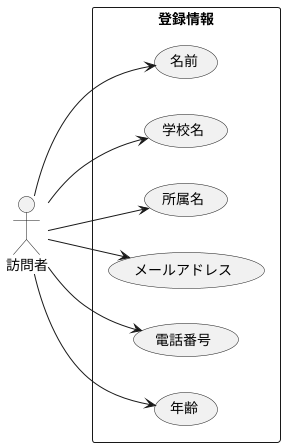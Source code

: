 @startuml 訪問者登録情報を参照できる（参照）
left to right direction
actor 訪問者 as U1

rectangle 登録情報 as WRS {
  usecase 名前 as UC1
  usecase 学校名 as UC2
  usecase 所属名 as UC3
  usecase メールアドレス as UC4
  usecase 電話番号 as UC5
  usecase 年齢 as UC6
}


U1 --> UC1
U1 --> UC2
U1 --> UC3
U1 --> UC4
U1 --> UC5
U1 --> UC6
@enduml